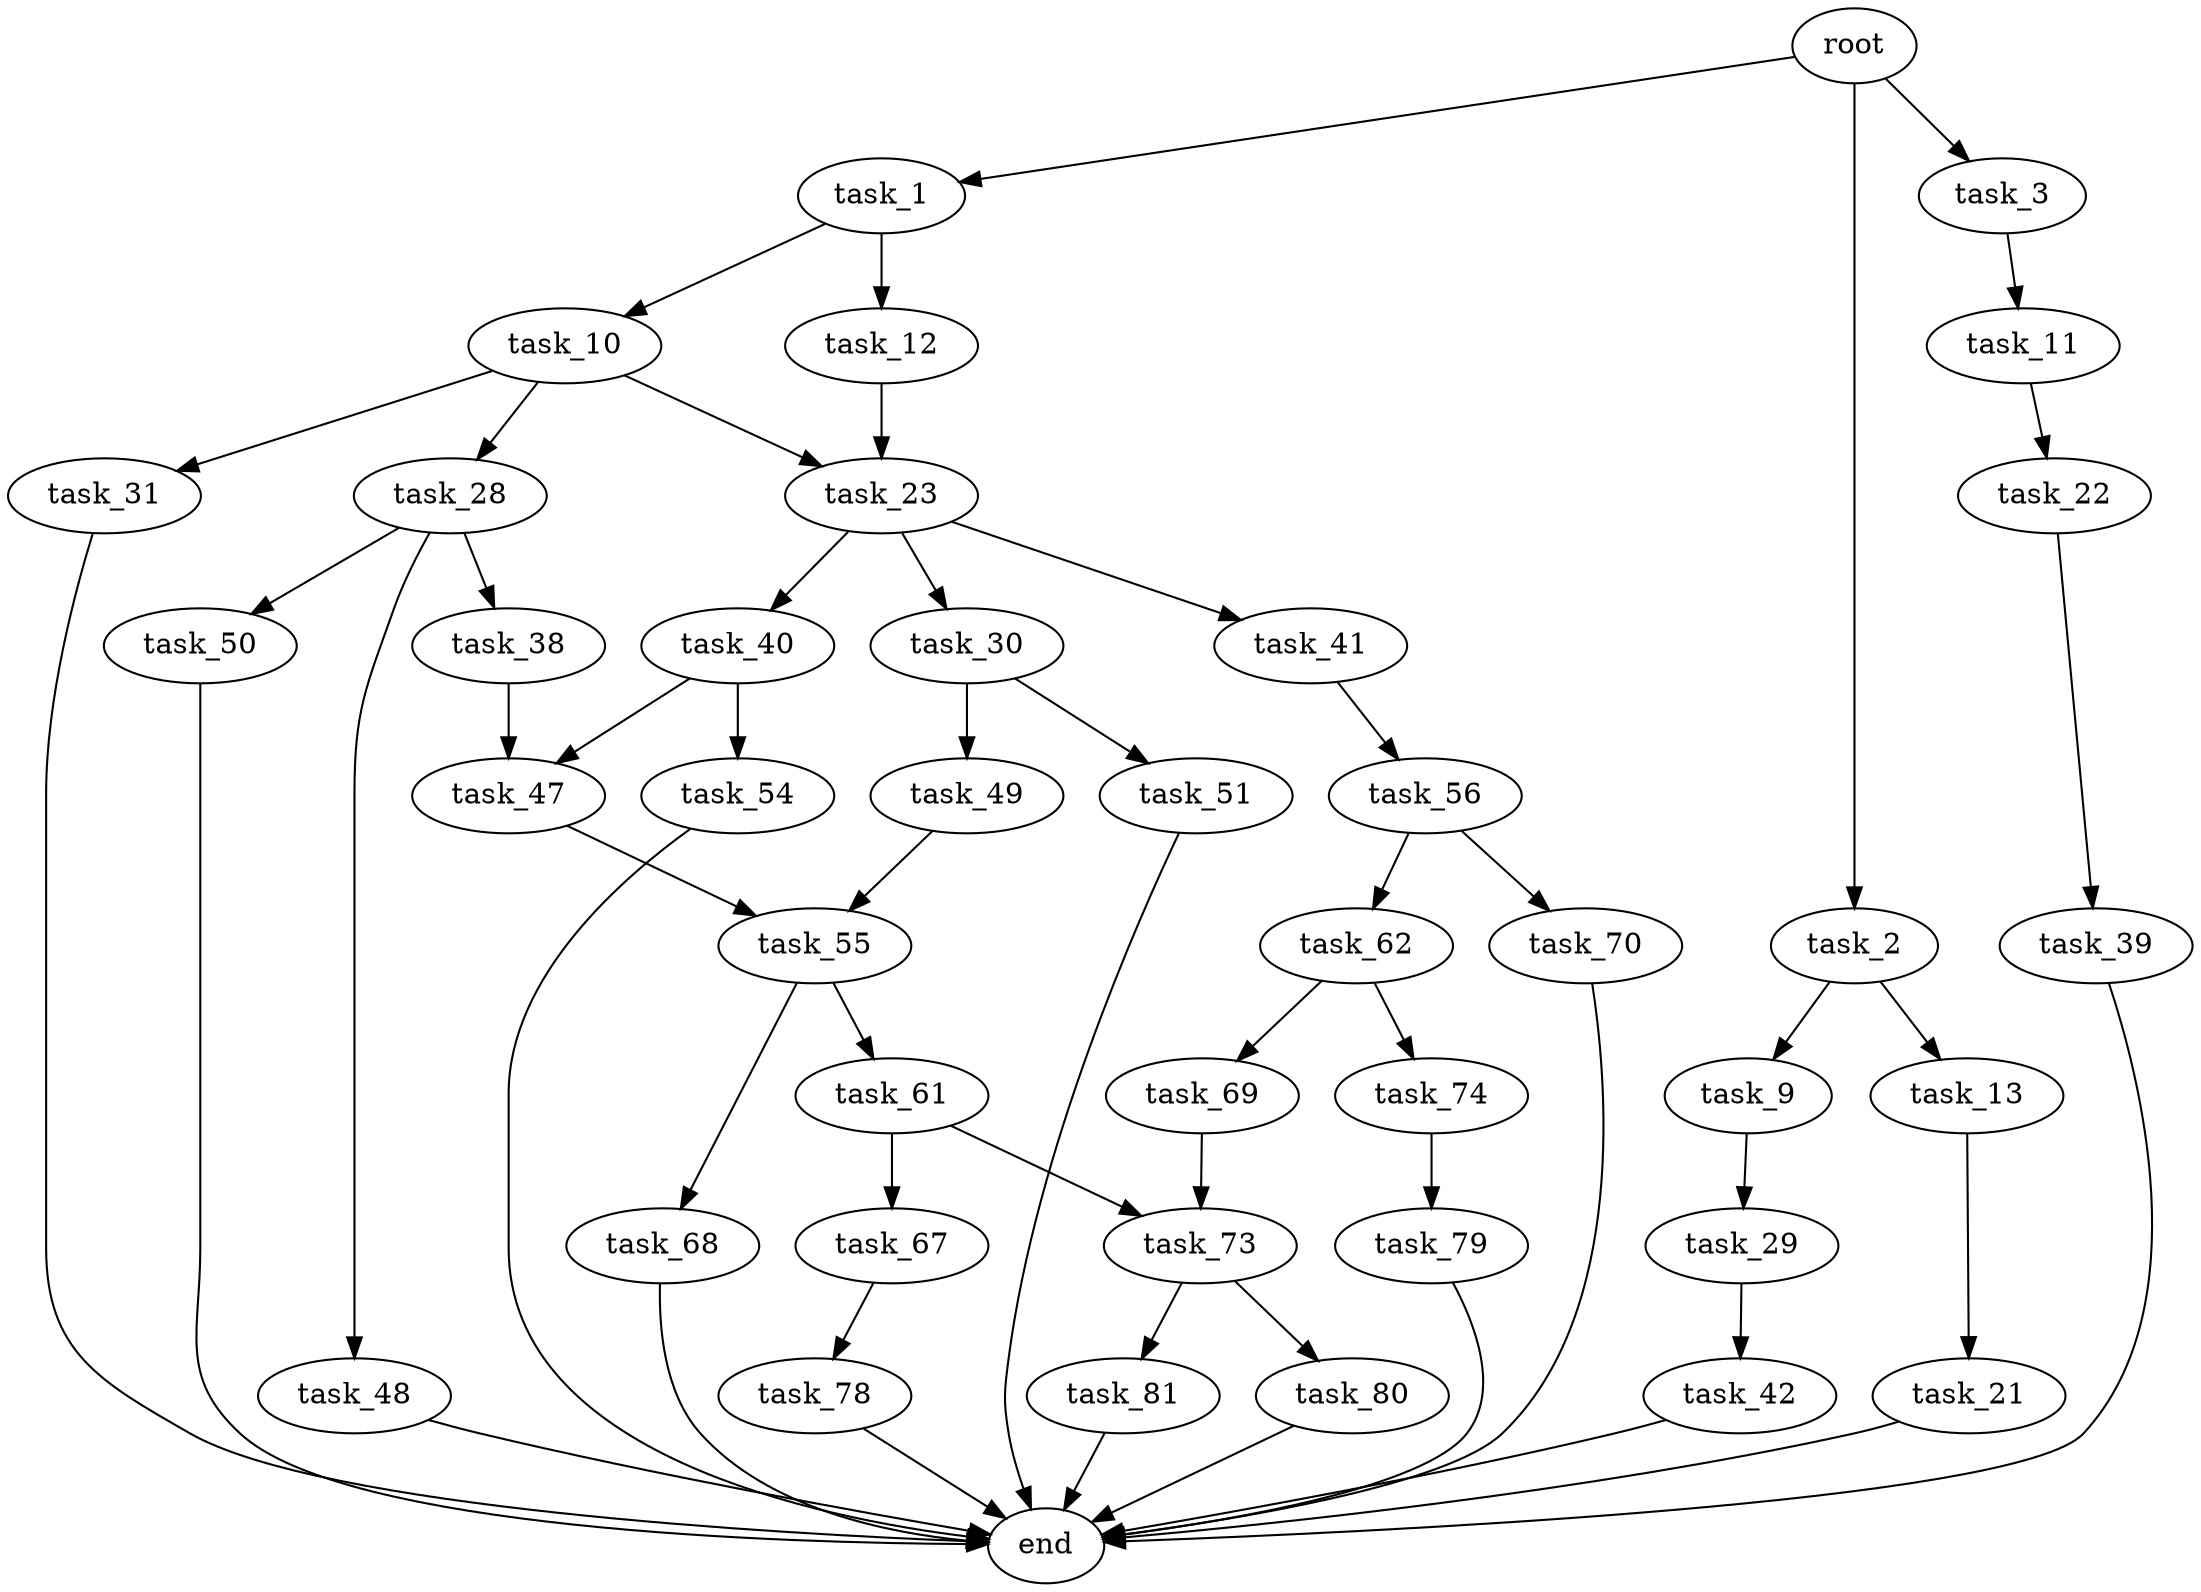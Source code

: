 digraph G {
  root [size="0.000000"];
  task_1 [size="231928233984.000000"];
  task_2 [size="72641479638.000000"];
  task_3 [size="11157379468.000000"];
  task_10 [size="260206090377.000000"];
  task_12 [size="68530357523.000000"];
  task_9 [size="27994518762.000000"];
  task_13 [size="368293445632.000000"];
  task_11 [size="506019039488.000000"];
  task_29 [size="27680715598.000000"];
  task_23 [size="9237615725.000000"];
  task_28 [size="39849741340.000000"];
  task_31 [size="74616475440.000000"];
  task_22 [size="600009351476.000000"];
  task_21 [size="15332897840.000000"];
  end [size="0.000000"];
  task_39 [size="86860375925.000000"];
  task_30 [size="68719476736.000000"];
  task_40 [size="12745873250.000000"];
  task_41 [size="7892003026.000000"];
  task_38 [size="6698363746.000000"];
  task_48 [size="3424856160.000000"];
  task_50 [size="116953544586.000000"];
  task_42 [size="21960260914.000000"];
  task_49 [size="28746647265.000000"];
  task_51 [size="8589934592.000000"];
  task_47 [size="107745698196.000000"];
  task_54 [size="294993927239.000000"];
  task_56 [size="78698561700.000000"];
  task_55 [size="51688436176.000000"];
  task_61 [size="56427873452.000000"];
  task_68 [size="1908862817.000000"];
  task_62 [size="3738033507.000000"];
  task_70 [size="68719476736.000000"];
  task_67 [size="40754606367.000000"];
  task_73 [size="10756751578.000000"];
  task_69 [size="6148821505.000000"];
  task_74 [size="2851765600.000000"];
  task_78 [size="1073741824000.000000"];
  task_80 [size="817273452767.000000"];
  task_81 [size="68719476736.000000"];
  task_79 [size="79633617384.000000"];

  root -> task_1 [size="1.000000"];
  root -> task_2 [size="1.000000"];
  root -> task_3 [size="1.000000"];
  task_1 -> task_10 [size="301989888.000000"];
  task_1 -> task_12 [size="301989888.000000"];
  task_2 -> task_9 [size="75497472.000000"];
  task_2 -> task_13 [size="75497472.000000"];
  task_3 -> task_11 [size="536870912.000000"];
  task_10 -> task_23 [size="411041792.000000"];
  task_10 -> task_28 [size="411041792.000000"];
  task_10 -> task_31 [size="411041792.000000"];
  task_12 -> task_23 [size="301989888.000000"];
  task_9 -> task_29 [size="75497472.000000"];
  task_13 -> task_21 [size="411041792.000000"];
  task_11 -> task_22 [size="411041792.000000"];
  task_29 -> task_42 [size="536870912.000000"];
  task_23 -> task_30 [size="209715200.000000"];
  task_23 -> task_40 [size="209715200.000000"];
  task_23 -> task_41 [size="209715200.000000"];
  task_28 -> task_38 [size="679477248.000000"];
  task_28 -> task_48 [size="679477248.000000"];
  task_28 -> task_50 [size="679477248.000000"];
  task_31 -> end [size="1.000000"];
  task_22 -> task_39 [size="679477248.000000"];
  task_21 -> end [size="1.000000"];
  task_39 -> end [size="1.000000"];
  task_30 -> task_49 [size="134217728.000000"];
  task_30 -> task_51 [size="134217728.000000"];
  task_40 -> task_47 [size="301989888.000000"];
  task_40 -> task_54 [size="301989888.000000"];
  task_41 -> task_56 [size="134217728.000000"];
  task_38 -> task_47 [size="536870912.000000"];
  task_48 -> end [size="1.000000"];
  task_50 -> end [size="1.000000"];
  task_42 -> end [size="1.000000"];
  task_49 -> task_55 [size="679477248.000000"];
  task_51 -> end [size="1.000000"];
  task_47 -> task_55 [size="134217728.000000"];
  task_54 -> end [size="1.000000"];
  task_56 -> task_62 [size="134217728.000000"];
  task_56 -> task_70 [size="134217728.000000"];
  task_55 -> task_61 [size="75497472.000000"];
  task_55 -> task_68 [size="75497472.000000"];
  task_61 -> task_67 [size="75497472.000000"];
  task_61 -> task_73 [size="75497472.000000"];
  task_68 -> end [size="1.000000"];
  task_62 -> task_69 [size="75497472.000000"];
  task_62 -> task_74 [size="75497472.000000"];
  task_70 -> end [size="1.000000"];
  task_67 -> task_78 [size="75497472.000000"];
  task_73 -> task_80 [size="301989888.000000"];
  task_73 -> task_81 [size="301989888.000000"];
  task_69 -> task_73 [size="134217728.000000"];
  task_74 -> task_79 [size="75497472.000000"];
  task_78 -> end [size="1.000000"];
  task_80 -> end [size="1.000000"];
  task_81 -> end [size="1.000000"];
  task_79 -> end [size="1.000000"];
}
